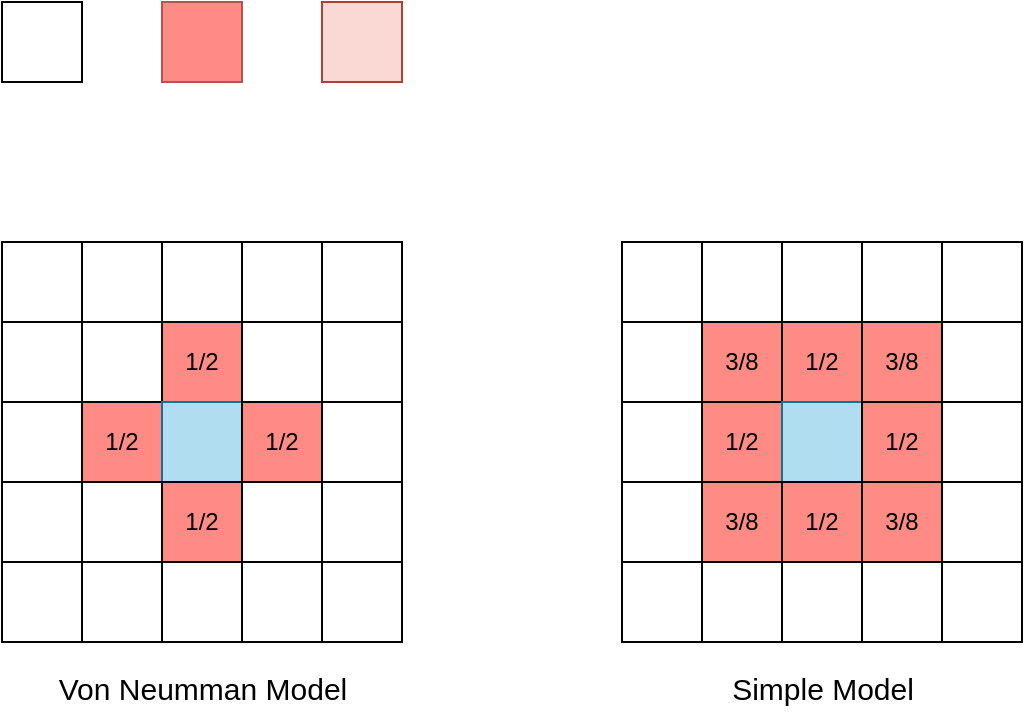 <mxfile version="22.1.15" type="github">
  <diagram name="ページ1" id="sev8meM3Ap3LMCX1hsEi">
    <mxGraphModel dx="1160" dy="687" grid="1" gridSize="10" guides="1" tooltips="1" connect="1" arrows="1" fold="1" page="1" pageScale="1" pageWidth="980" pageHeight="690" math="0" shadow="0">
      <root>
        <mxCell id="0" />
        <mxCell id="1" parent="0" />
        <mxCell id="VTmtLj25u4XOviMNucSL-1" value="" style="whiteSpace=wrap;html=1;aspect=fixed;" vertex="1" parent="1">
          <mxGeometry x="120" y="200" width="200" height="200" as="geometry" />
        </mxCell>
        <mxCell id="VTmtLj25u4XOviMNucSL-4" value="" style="whiteSpace=wrap;html=1;aspect=fixed;" vertex="1" parent="1">
          <mxGeometry x="120" y="80" width="40" height="40" as="geometry" />
        </mxCell>
        <mxCell id="VTmtLj25u4XOviMNucSL-5" value="" style="whiteSpace=wrap;html=1;aspect=fixed;fillColor=#ff8b85;strokeColor=#b85450;" vertex="1" parent="1">
          <mxGeometry x="200" y="80" width="40" height="40" as="geometry" />
        </mxCell>
        <mxCell id="VTmtLj25u4XOviMNucSL-6" value="" style="whiteSpace=wrap;html=1;aspect=fixed;fillColor=#fad9d5;strokeColor=#ae4132;" vertex="1" parent="1">
          <mxGeometry x="280" y="80" width="40" height="40" as="geometry" />
        </mxCell>
        <mxCell id="VTmtLj25u4XOviMNucSL-12" value="" style="whiteSpace=wrap;html=1;aspect=fixed;" vertex="1" parent="1">
          <mxGeometry x="120" y="200" width="40" height="40" as="geometry" />
        </mxCell>
        <mxCell id="VTmtLj25u4XOviMNucSL-13" value="" style="whiteSpace=wrap;html=1;aspect=fixed;" vertex="1" parent="1">
          <mxGeometry x="160" y="200" width="40" height="40" as="geometry" />
        </mxCell>
        <mxCell id="VTmtLj25u4XOviMNucSL-14" value="" style="whiteSpace=wrap;html=1;aspect=fixed;" vertex="1" parent="1">
          <mxGeometry x="200" y="200" width="40" height="40" as="geometry" />
        </mxCell>
        <mxCell id="VTmtLj25u4XOviMNucSL-15" value="" style="whiteSpace=wrap;html=1;aspect=fixed;" vertex="1" parent="1">
          <mxGeometry x="240" y="200" width="40" height="40" as="geometry" />
        </mxCell>
        <mxCell id="VTmtLj25u4XOviMNucSL-20" value="" style="whiteSpace=wrap;html=1;aspect=fixed;" vertex="1" parent="1">
          <mxGeometry x="280" y="200" width="40" height="40" as="geometry" />
        </mxCell>
        <mxCell id="VTmtLj25u4XOviMNucSL-21" value="" style="whiteSpace=wrap;html=1;aspect=fixed;" vertex="1" parent="1">
          <mxGeometry x="120" y="240" width="40" height="40" as="geometry" />
        </mxCell>
        <mxCell id="VTmtLj25u4XOviMNucSL-23" value="1/2" style="whiteSpace=wrap;html=1;aspect=fixed;fillColor=#ff8b85;" vertex="1" parent="1">
          <mxGeometry x="200" y="240" width="40" height="40" as="geometry" />
        </mxCell>
        <mxCell id="VTmtLj25u4XOviMNucSL-25" value="" style="whiteSpace=wrap;html=1;aspect=fixed;" vertex="1" parent="1">
          <mxGeometry x="280" y="240" width="40" height="40" as="geometry" />
        </mxCell>
        <mxCell id="VTmtLj25u4XOviMNucSL-26" value="" style="whiteSpace=wrap;html=1;aspect=fixed;" vertex="1" parent="1">
          <mxGeometry x="120" y="280" width="40" height="40" as="geometry" />
        </mxCell>
        <mxCell id="VTmtLj25u4XOviMNucSL-27" value="1/2" style="whiteSpace=wrap;html=1;aspect=fixed;fillColor=#ff8b85;" vertex="1" parent="1">
          <mxGeometry x="160" y="280" width="40" height="40" as="geometry" />
        </mxCell>
        <mxCell id="VTmtLj25u4XOviMNucSL-28" value="" style="whiteSpace=wrap;html=1;aspect=fixed;fillColor=#b1ddf0;strokeColor=#10739e;" vertex="1" parent="1">
          <mxGeometry x="200" y="280" width="40" height="40" as="geometry" />
        </mxCell>
        <mxCell id="VTmtLj25u4XOviMNucSL-29" value="1/2" style="whiteSpace=wrap;html=1;aspect=fixed;fillColor=#ff8b85;" vertex="1" parent="1">
          <mxGeometry x="240" y="280" width="40" height="40" as="geometry" />
        </mxCell>
        <mxCell id="VTmtLj25u4XOviMNucSL-30" value="" style="whiteSpace=wrap;html=1;aspect=fixed;" vertex="1" parent="1">
          <mxGeometry x="280" y="280" width="40" height="40" as="geometry" />
        </mxCell>
        <mxCell id="VTmtLj25u4XOviMNucSL-31" value="" style="whiteSpace=wrap;html=1;aspect=fixed;" vertex="1" parent="1">
          <mxGeometry x="120" y="320" width="40" height="40" as="geometry" />
        </mxCell>
        <mxCell id="VTmtLj25u4XOviMNucSL-33" value="1/2" style="whiteSpace=wrap;html=1;aspect=fixed;fillColor=#ff8b85;" vertex="1" parent="1">
          <mxGeometry x="200" y="320" width="40" height="40" as="geometry" />
        </mxCell>
        <mxCell id="VTmtLj25u4XOviMNucSL-35" value="" style="whiteSpace=wrap;html=1;aspect=fixed;" vertex="1" parent="1">
          <mxGeometry x="280" y="320" width="40" height="40" as="geometry" />
        </mxCell>
        <mxCell id="VTmtLj25u4XOviMNucSL-36" value="" style="whiteSpace=wrap;html=1;aspect=fixed;" vertex="1" parent="1">
          <mxGeometry x="120" y="360" width="40" height="40" as="geometry" />
        </mxCell>
        <mxCell id="VTmtLj25u4XOviMNucSL-37" value="" style="whiteSpace=wrap;html=1;aspect=fixed;" vertex="1" parent="1">
          <mxGeometry x="160" y="360" width="40" height="40" as="geometry" />
        </mxCell>
        <mxCell id="VTmtLj25u4XOviMNucSL-38" value="" style="whiteSpace=wrap;html=1;aspect=fixed;" vertex="1" parent="1">
          <mxGeometry x="200" y="360" width="40" height="40" as="geometry" />
        </mxCell>
        <mxCell id="VTmtLj25u4XOviMNucSL-39" value="" style="whiteSpace=wrap;html=1;aspect=fixed;" vertex="1" parent="1">
          <mxGeometry x="240" y="360" width="40" height="40" as="geometry" />
        </mxCell>
        <mxCell id="VTmtLj25u4XOviMNucSL-40" value="" style="whiteSpace=wrap;html=1;aspect=fixed;" vertex="1" parent="1">
          <mxGeometry x="280" y="360" width="40" height="40" as="geometry" />
        </mxCell>
        <mxCell id="VTmtLj25u4XOviMNucSL-42" value="&lt;font style=&quot;font-size: 15px;&quot;&gt;Von Neumman Model&lt;/font&gt;" style="text;html=1;align=center;verticalAlign=middle;resizable=0;points=[];autosize=1;strokeColor=none;fillColor=none;" vertex="1" parent="1">
          <mxGeometry x="135" y="408" width="170" height="30" as="geometry" />
        </mxCell>
        <mxCell id="VTmtLj25u4XOviMNucSL-43" value="" style="whiteSpace=wrap;html=1;aspect=fixed;" vertex="1" parent="1">
          <mxGeometry x="430" y="200" width="200" height="200" as="geometry" />
        </mxCell>
        <mxCell id="VTmtLj25u4XOviMNucSL-44" value="" style="whiteSpace=wrap;html=1;aspect=fixed;" vertex="1" parent="1">
          <mxGeometry x="430" y="200" width="40" height="40" as="geometry" />
        </mxCell>
        <mxCell id="VTmtLj25u4XOviMNucSL-45" value="" style="whiteSpace=wrap;html=1;aspect=fixed;" vertex="1" parent="1">
          <mxGeometry x="470" y="200" width="40" height="40" as="geometry" />
        </mxCell>
        <mxCell id="VTmtLj25u4XOviMNucSL-46" value="" style="whiteSpace=wrap;html=1;aspect=fixed;" vertex="1" parent="1">
          <mxGeometry x="510" y="200" width="40" height="40" as="geometry" />
        </mxCell>
        <mxCell id="VTmtLj25u4XOviMNucSL-47" value="" style="whiteSpace=wrap;html=1;aspect=fixed;" vertex="1" parent="1">
          <mxGeometry x="550" y="200" width="40" height="40" as="geometry" />
        </mxCell>
        <mxCell id="VTmtLj25u4XOviMNucSL-48" value="" style="whiteSpace=wrap;html=1;aspect=fixed;" vertex="1" parent="1">
          <mxGeometry x="590" y="200" width="40" height="40" as="geometry" />
        </mxCell>
        <mxCell id="VTmtLj25u4XOviMNucSL-49" value="" style="whiteSpace=wrap;html=1;aspect=fixed;" vertex="1" parent="1">
          <mxGeometry x="430" y="240" width="40" height="40" as="geometry" />
        </mxCell>
        <mxCell id="VTmtLj25u4XOviMNucSL-50" value="3/8" style="whiteSpace=wrap;html=1;aspect=fixed;fillColor=#ff8b85;" vertex="1" parent="1">
          <mxGeometry x="470" y="240" width="40" height="40" as="geometry" />
        </mxCell>
        <mxCell id="VTmtLj25u4XOviMNucSL-51" value="1/2" style="whiteSpace=wrap;html=1;aspect=fixed;fillColor=#ff8b85;" vertex="1" parent="1">
          <mxGeometry x="510" y="240" width="40" height="40" as="geometry" />
        </mxCell>
        <mxCell id="VTmtLj25u4XOviMNucSL-52" value="3/8" style="whiteSpace=wrap;html=1;aspect=fixed;fillColor=#ff8b85;" vertex="1" parent="1">
          <mxGeometry x="550" y="240" width="40" height="40" as="geometry" />
        </mxCell>
        <mxCell id="VTmtLj25u4XOviMNucSL-53" value="" style="whiteSpace=wrap;html=1;aspect=fixed;" vertex="1" parent="1">
          <mxGeometry x="590" y="240" width="40" height="40" as="geometry" />
        </mxCell>
        <mxCell id="VTmtLj25u4XOviMNucSL-54" value="" style="whiteSpace=wrap;html=1;aspect=fixed;" vertex="1" parent="1">
          <mxGeometry x="430" y="280" width="40" height="40" as="geometry" />
        </mxCell>
        <mxCell id="VTmtLj25u4XOviMNucSL-55" value="1/2" style="whiteSpace=wrap;html=1;aspect=fixed;fillColor=#ff8b85;" vertex="1" parent="1">
          <mxGeometry x="470" y="280" width="40" height="40" as="geometry" />
        </mxCell>
        <mxCell id="VTmtLj25u4XOviMNucSL-56" value="" style="whiteSpace=wrap;html=1;aspect=fixed;fillColor=#b1ddf0;strokeColor=#10739e;" vertex="1" parent="1">
          <mxGeometry x="510" y="280" width="40" height="40" as="geometry" />
        </mxCell>
        <mxCell id="VTmtLj25u4XOviMNucSL-57" value="1/2" style="whiteSpace=wrap;html=1;aspect=fixed;fillColor=#ff8b85;" vertex="1" parent="1">
          <mxGeometry x="550" y="280" width="40" height="40" as="geometry" />
        </mxCell>
        <mxCell id="VTmtLj25u4XOviMNucSL-58" value="" style="whiteSpace=wrap;html=1;aspect=fixed;" vertex="1" parent="1">
          <mxGeometry x="590" y="280" width="40" height="40" as="geometry" />
        </mxCell>
        <mxCell id="VTmtLj25u4XOviMNucSL-59" value="" style="whiteSpace=wrap;html=1;aspect=fixed;" vertex="1" parent="1">
          <mxGeometry x="430" y="320" width="40" height="40" as="geometry" />
        </mxCell>
        <mxCell id="VTmtLj25u4XOviMNucSL-60" value="3/8" style="whiteSpace=wrap;html=1;aspect=fixed;fillColor=#ff8b85;" vertex="1" parent="1">
          <mxGeometry x="470" y="320" width="40" height="40" as="geometry" />
        </mxCell>
        <mxCell id="VTmtLj25u4XOviMNucSL-61" value="1/2" style="whiteSpace=wrap;html=1;aspect=fixed;fillColor=#ff8b85;" vertex="1" parent="1">
          <mxGeometry x="510" y="320" width="40" height="40" as="geometry" />
        </mxCell>
        <mxCell id="VTmtLj25u4XOviMNucSL-62" value="3/8" style="whiteSpace=wrap;html=1;aspect=fixed;fillColor=#ff8b85;" vertex="1" parent="1">
          <mxGeometry x="550" y="320" width="40" height="40" as="geometry" />
        </mxCell>
        <mxCell id="VTmtLj25u4XOviMNucSL-63" value="" style="whiteSpace=wrap;html=1;aspect=fixed;" vertex="1" parent="1">
          <mxGeometry x="590" y="320" width="40" height="40" as="geometry" />
        </mxCell>
        <mxCell id="VTmtLj25u4XOviMNucSL-64" value="" style="whiteSpace=wrap;html=1;aspect=fixed;" vertex="1" parent="1">
          <mxGeometry x="430" y="360" width="40" height="40" as="geometry" />
        </mxCell>
        <mxCell id="VTmtLj25u4XOviMNucSL-65" value="" style="whiteSpace=wrap;html=1;aspect=fixed;" vertex="1" parent="1">
          <mxGeometry x="470" y="360" width="40" height="40" as="geometry" />
        </mxCell>
        <mxCell id="VTmtLj25u4XOviMNucSL-66" value="" style="whiteSpace=wrap;html=1;aspect=fixed;" vertex="1" parent="1">
          <mxGeometry x="510" y="360" width="40" height="40" as="geometry" />
        </mxCell>
        <mxCell id="VTmtLj25u4XOviMNucSL-67" value="" style="whiteSpace=wrap;html=1;aspect=fixed;" vertex="1" parent="1">
          <mxGeometry x="550" y="360" width="40" height="40" as="geometry" />
        </mxCell>
        <mxCell id="VTmtLj25u4XOviMNucSL-68" value="" style="whiteSpace=wrap;html=1;aspect=fixed;" vertex="1" parent="1">
          <mxGeometry x="590" y="360" width="40" height="40" as="geometry" />
        </mxCell>
        <mxCell id="VTmtLj25u4XOviMNucSL-69" value="&lt;font style=&quot;font-size: 15px;&quot;&gt;Simple Model&lt;/font&gt;" style="text;html=1;align=center;verticalAlign=middle;resizable=0;points=[];autosize=1;strokeColor=none;fillColor=none;" vertex="1" parent="1">
          <mxGeometry x="475" y="408" width="110" height="30" as="geometry" />
        </mxCell>
      </root>
    </mxGraphModel>
  </diagram>
</mxfile>
